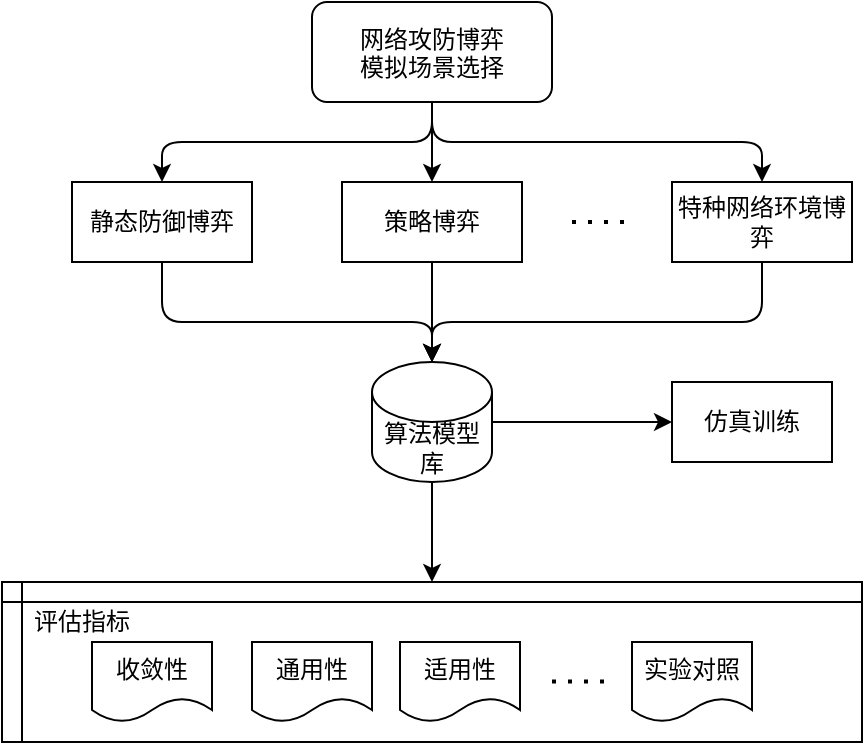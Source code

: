 <mxfile version="14.4.3" type="github">
  <diagram id="C5RBs43oDa-KdzZeNtuy" name="Page-1">
    <mxGraphModel dx="1188" dy="554" grid="1" gridSize="10" guides="1" tooltips="1" connect="1" arrows="1" fold="1" page="1" pageScale="1" pageWidth="827" pageHeight="1169" math="0" shadow="0">
      <root>
        <mxCell id="WIyWlLk6GJQsqaUBKTNV-0" />
        <mxCell id="WIyWlLk6GJQsqaUBKTNV-1" parent="WIyWlLk6GJQsqaUBKTNV-0" />
        <mxCell id="4mUoT94FO_jnOTSp1moc-0" value="网络攻防博弈&#xa;模拟场景选择" style="rounded=1;" vertex="1" parent="WIyWlLk6GJQsqaUBKTNV-1">
          <mxGeometry x="340" y="70" width="120" height="50" as="geometry" />
        </mxCell>
        <mxCell id="4mUoT94FO_jnOTSp1moc-1" value="静态防御博弈" style="rounded=0;whiteSpace=wrap;html=1;" vertex="1" parent="WIyWlLk6GJQsqaUBKTNV-1">
          <mxGeometry x="220" y="160" width="90" height="40" as="geometry" />
        </mxCell>
        <mxCell id="4mUoT94FO_jnOTSp1moc-2" value="策略博弈" style="rounded=0;whiteSpace=wrap;html=1;" vertex="1" parent="WIyWlLk6GJQsqaUBKTNV-1">
          <mxGeometry x="355" y="160" width="90" height="40" as="geometry" />
        </mxCell>
        <mxCell id="4mUoT94FO_jnOTSp1moc-3" value="特种网络环境博弈" style="rounded=0;whiteSpace=wrap;html=1;" vertex="1" parent="WIyWlLk6GJQsqaUBKTNV-1">
          <mxGeometry x="520" y="160" width="90" height="40" as="geometry" />
        </mxCell>
        <mxCell id="4mUoT94FO_jnOTSp1moc-4" value="" style="endArrow=none;dashed=1;html=1;dashPattern=1 3;strokeWidth=2;" edge="1" parent="WIyWlLk6GJQsqaUBKTNV-1">
          <mxGeometry width="50" height="50" relative="1" as="geometry">
            <mxPoint x="470" y="180" as="sourcePoint" />
            <mxPoint x="500" y="180" as="targetPoint" />
          </mxGeometry>
        </mxCell>
        <mxCell id="4mUoT94FO_jnOTSp1moc-5" value="" style="endArrow=classic;html=1;exitX=0.5;exitY=1;exitDx=0;exitDy=0;entryX=0.5;entryY=0;entryDx=0;entryDy=0;" edge="1" parent="WIyWlLk6GJQsqaUBKTNV-1" source="4mUoT94FO_jnOTSp1moc-0" target="4mUoT94FO_jnOTSp1moc-2">
          <mxGeometry width="50" height="50" relative="1" as="geometry">
            <mxPoint x="310" y="310" as="sourcePoint" />
            <mxPoint x="360" y="260" as="targetPoint" />
          </mxGeometry>
        </mxCell>
        <mxCell id="4mUoT94FO_jnOTSp1moc-6" value="" style="endArrow=classic;html=1;exitX=0.5;exitY=1;exitDx=0;exitDy=0;entryX=0.5;entryY=0;entryDx=0;entryDy=0;" edge="1" parent="WIyWlLk6GJQsqaUBKTNV-1" source="4mUoT94FO_jnOTSp1moc-0" target="4mUoT94FO_jnOTSp1moc-1">
          <mxGeometry width="50" height="50" relative="1" as="geometry">
            <mxPoint x="410" y="130" as="sourcePoint" />
            <mxPoint x="410" y="170" as="targetPoint" />
            <Array as="points">
              <mxPoint x="400" y="140" />
              <mxPoint x="265" y="140" />
            </Array>
          </mxGeometry>
        </mxCell>
        <mxCell id="4mUoT94FO_jnOTSp1moc-7" value="" style="endArrow=classic;html=1;exitX=0.5;exitY=1;exitDx=0;exitDy=0;entryX=0.5;entryY=0;entryDx=0;entryDy=0;" edge="1" parent="WIyWlLk6GJQsqaUBKTNV-1" source="4mUoT94FO_jnOTSp1moc-0" target="4mUoT94FO_jnOTSp1moc-3">
          <mxGeometry width="50" height="50" relative="1" as="geometry">
            <mxPoint x="420" y="140" as="sourcePoint" />
            <mxPoint x="420" y="180" as="targetPoint" />
            <Array as="points">
              <mxPoint x="400" y="140" />
              <mxPoint x="565" y="140" />
            </Array>
          </mxGeometry>
        </mxCell>
        <mxCell id="4mUoT94FO_jnOTSp1moc-9" value="算法模型库" style="shape=cylinder3;whiteSpace=wrap;html=1;boundedLbl=1;backgroundOutline=1;size=15;" vertex="1" parent="WIyWlLk6GJQsqaUBKTNV-1">
          <mxGeometry x="370" y="250" width="60" height="60" as="geometry" />
        </mxCell>
        <mxCell id="4mUoT94FO_jnOTSp1moc-10" value="" style="endArrow=classic;html=1;exitX=0.5;exitY=1;exitDx=0;exitDy=0;entryX=0.5;entryY=0;entryDx=0;entryDy=0;entryPerimeter=0;" edge="1" parent="WIyWlLk6GJQsqaUBKTNV-1" source="4mUoT94FO_jnOTSp1moc-1" target="4mUoT94FO_jnOTSp1moc-9">
          <mxGeometry width="50" height="50" relative="1" as="geometry">
            <mxPoint x="430" y="150" as="sourcePoint" />
            <mxPoint x="430" y="190" as="targetPoint" />
            <Array as="points">
              <mxPoint x="265" y="230" />
              <mxPoint x="400" y="230" />
            </Array>
          </mxGeometry>
        </mxCell>
        <mxCell id="4mUoT94FO_jnOTSp1moc-11" value="" style="endArrow=classic;html=1;exitX=0.5;exitY=1;exitDx=0;exitDy=0;entryX=0.5;entryY=0;entryDx=0;entryDy=0;entryPerimeter=0;" edge="1" parent="WIyWlLk6GJQsqaUBKTNV-1" source="4mUoT94FO_jnOTSp1moc-2" target="4mUoT94FO_jnOTSp1moc-9">
          <mxGeometry width="50" height="50" relative="1" as="geometry">
            <mxPoint x="440" y="160" as="sourcePoint" />
            <mxPoint x="440" y="200" as="targetPoint" />
          </mxGeometry>
        </mxCell>
        <mxCell id="4mUoT94FO_jnOTSp1moc-12" value="" style="endArrow=classic;html=1;exitX=0.5;exitY=1;exitDx=0;exitDy=0;entryX=0.5;entryY=0;entryDx=0;entryDy=0;entryPerimeter=0;" edge="1" parent="WIyWlLk6GJQsqaUBKTNV-1" source="4mUoT94FO_jnOTSp1moc-3" target="4mUoT94FO_jnOTSp1moc-9">
          <mxGeometry width="50" height="50" relative="1" as="geometry">
            <mxPoint x="450" y="170" as="sourcePoint" />
            <mxPoint x="450" y="210" as="targetPoint" />
            <Array as="points">
              <mxPoint x="565" y="230" />
              <mxPoint x="400" y="230" />
            </Array>
          </mxGeometry>
        </mxCell>
        <mxCell id="4mUoT94FO_jnOTSp1moc-13" value="仿真训练" style="rounded=0;whiteSpace=wrap;html=1;" vertex="1" parent="WIyWlLk6GJQsqaUBKTNV-1">
          <mxGeometry x="520" y="260" width="80" height="40" as="geometry" />
        </mxCell>
        <mxCell id="4mUoT94FO_jnOTSp1moc-14" value="" style="endArrow=classic;html=1;exitX=1;exitY=0.5;exitDx=0;exitDy=0;exitPerimeter=0;entryX=0;entryY=0.5;entryDx=0;entryDy=0;" edge="1" parent="WIyWlLk6GJQsqaUBKTNV-1" source="4mUoT94FO_jnOTSp1moc-9" target="4mUoT94FO_jnOTSp1moc-13">
          <mxGeometry width="50" height="50" relative="1" as="geometry">
            <mxPoint x="450" y="360" as="sourcePoint" />
            <mxPoint x="500" y="310" as="targetPoint" />
          </mxGeometry>
        </mxCell>
        <mxCell id="4mUoT94FO_jnOTSp1moc-15" value="" style="endArrow=classic;html=1;exitX=0.5;exitY=1;exitDx=0;exitDy=0;exitPerimeter=0;entryX=0.5;entryY=0;entryDx=0;entryDy=0;" edge="1" parent="WIyWlLk6GJQsqaUBKTNV-1" source="4mUoT94FO_jnOTSp1moc-9" target="4mUoT94FO_jnOTSp1moc-16">
          <mxGeometry width="50" height="50" relative="1" as="geometry">
            <mxPoint x="320" y="430" as="sourcePoint" />
            <mxPoint x="400" y="350" as="targetPoint" />
          </mxGeometry>
        </mxCell>
        <mxCell id="4mUoT94FO_jnOTSp1moc-16" value="" style="shape=internalStorage;whiteSpace=wrap;html=1;backgroundOutline=1;dx=10;dy=10;" vertex="1" parent="WIyWlLk6GJQsqaUBKTNV-1">
          <mxGeometry x="185" y="360" width="430" height="80" as="geometry" />
        </mxCell>
        <mxCell id="4mUoT94FO_jnOTSp1moc-18" value="收敛性" style="shape=document;whiteSpace=wrap;html=1;boundedLbl=1;" vertex="1" parent="WIyWlLk6GJQsqaUBKTNV-1">
          <mxGeometry x="230" y="390" width="60" height="40" as="geometry" />
        </mxCell>
        <mxCell id="4mUoT94FO_jnOTSp1moc-19" value="通用性" style="shape=document;whiteSpace=wrap;html=1;boundedLbl=1;" vertex="1" parent="WIyWlLk6GJQsqaUBKTNV-1">
          <mxGeometry x="310" y="390" width="60" height="40" as="geometry" />
        </mxCell>
        <mxCell id="4mUoT94FO_jnOTSp1moc-20" value="适用性" style="shape=document;whiteSpace=wrap;html=1;boundedLbl=1;" vertex="1" parent="WIyWlLk6GJQsqaUBKTNV-1">
          <mxGeometry x="384" y="390" width="60" height="40" as="geometry" />
        </mxCell>
        <mxCell id="4mUoT94FO_jnOTSp1moc-21" value="" style="endArrow=none;dashed=1;html=1;dashPattern=1 3;strokeWidth=2;" edge="1" parent="WIyWlLk6GJQsqaUBKTNV-1">
          <mxGeometry width="50" height="50" relative="1" as="geometry">
            <mxPoint x="460" y="409.76" as="sourcePoint" />
            <mxPoint x="490" y="409.76" as="targetPoint" />
          </mxGeometry>
        </mxCell>
        <mxCell id="4mUoT94FO_jnOTSp1moc-22" value="实验对照" style="shape=document;whiteSpace=wrap;html=1;boundedLbl=1;" vertex="1" parent="WIyWlLk6GJQsqaUBKTNV-1">
          <mxGeometry x="500" y="390" width="60" height="40" as="geometry" />
        </mxCell>
        <mxCell id="4mUoT94FO_jnOTSp1moc-23" value="评估指标" style="text;html=1;strokeColor=none;fillColor=none;align=center;verticalAlign=middle;whiteSpace=wrap;rounded=0;" vertex="1" parent="WIyWlLk6GJQsqaUBKTNV-1">
          <mxGeometry x="200" y="370" width="50" height="20" as="geometry" />
        </mxCell>
      </root>
    </mxGraphModel>
  </diagram>
</mxfile>
